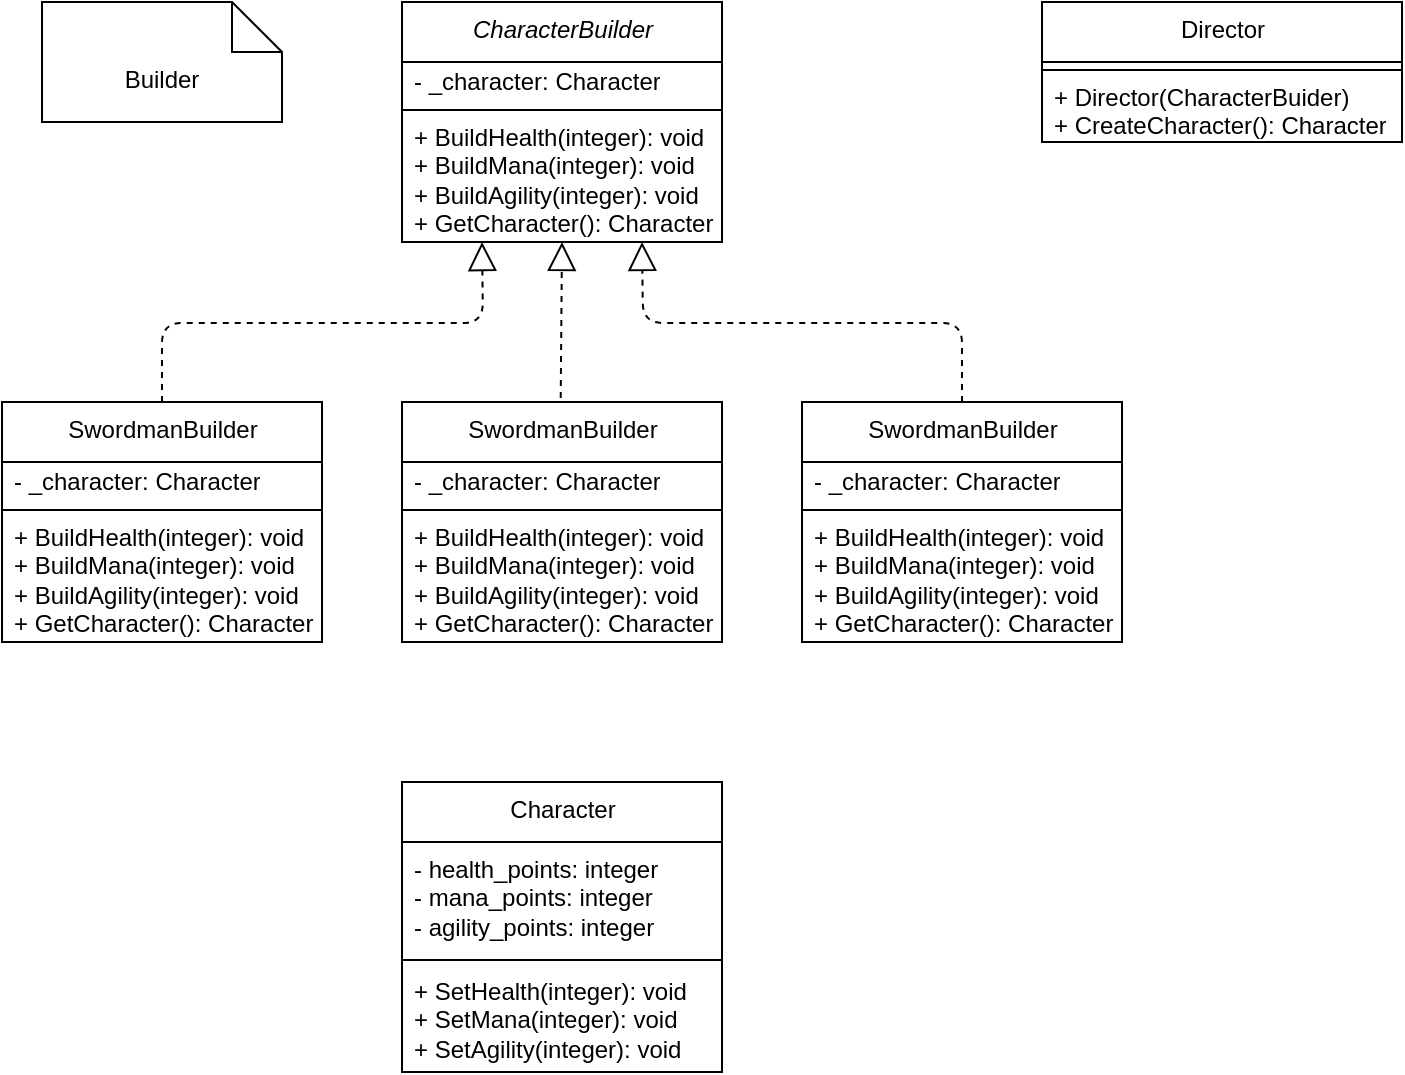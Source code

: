 <mxfile>
    <diagram id="UceJaLZVYc4ec1oxZYEs" name="Page-1">
        <mxGraphModel dx="1130" dy="773" grid="1" gridSize="10" guides="1" tooltips="1" connect="1" arrows="1" fold="1" page="1" pageScale="1" pageWidth="850" pageHeight="1100" math="0" shadow="0">
            <root>
                <mxCell id="0"/>
                <mxCell id="1" parent="0"/>
                <mxCell id="6" value="Character" style="swimlane;fontStyle=0;align=center;verticalAlign=top;childLayout=stackLayout;horizontal=1;startSize=30;horizontalStack=0;resizeParent=1;resizeParentMax=0;resizeLast=0;collapsible=0;marginBottom=0;html=1;" parent="1" vertex="1">
                    <mxGeometry x="250" y="470" width="160" height="145" as="geometry"/>
                </mxCell>
                <mxCell id="7" value="- health_points: integer&lt;br&gt;- mana_points: integer&lt;br&gt;- agility_points: integer" style="text;html=1;strokeColor=none;fillColor=none;align=left;verticalAlign=middle;spacingLeft=4;spacingRight=4;overflow=hidden;rotatable=0;points=[[0,0.5],[1,0.5]];portConstraint=eastwest;" parent="6" vertex="1">
                    <mxGeometry y="30" width="160" height="55" as="geometry"/>
                </mxCell>
                <mxCell id="11" value="" style="line;strokeWidth=1;fillColor=none;align=left;verticalAlign=middle;spacingTop=-1;spacingLeft=3;spacingRight=3;rotatable=0;labelPosition=right;points=[];portConstraint=eastwest;" parent="6" vertex="1">
                    <mxGeometry y="85" width="160" height="8" as="geometry"/>
                </mxCell>
                <mxCell id="13" value="+ SetHealth(integer): void&lt;br&gt;+ SetMana(integer):&amp;nbsp;void&lt;br&gt;+ SetAgility(integer):&amp;nbsp;void" style="text;html=1;strokeColor=none;fillColor=none;align=left;verticalAlign=middle;spacingLeft=4;spacingRight=4;overflow=hidden;rotatable=0;points=[[0,0.5],[1,0.5]];portConstraint=eastwest;" parent="6" vertex="1">
                    <mxGeometry y="93" width="160" height="52" as="geometry"/>
                </mxCell>
                <mxCell id="61" value="" style="endArrow=block;dashed=1;endFill=0;endSize=12;html=1;exitX=0.496;exitY=-0.017;exitDx=0;exitDy=0;exitPerimeter=0;" parent="1" source="68" edge="1">
                    <mxGeometry width="160" relative="1" as="geometry">
                        <mxPoint x="330" y="270.0" as="sourcePoint"/>
                        <mxPoint x="330" y="200" as="targetPoint"/>
                    </mxGeometry>
                </mxCell>
                <mxCell id="62" value="" style="endArrow=block;dashed=1;endFill=0;endSize=12;html=1;exitX=0.5;exitY=0;exitDx=0;exitDy=0;edgeStyle=orthogonalEdgeStyle;" parent="1" source="64" edge="1">
                    <mxGeometry width="160" relative="1" as="geometry">
                        <mxPoint x="130" y="270.0" as="sourcePoint"/>
                        <mxPoint x="290" y="200" as="targetPoint"/>
                    </mxGeometry>
                </mxCell>
                <mxCell id="63" value="" style="endArrow=block;dashed=1;endFill=0;endSize=12;html=1;exitX=0.5;exitY=0;exitDx=0;exitDy=0;edgeStyle=orthogonalEdgeStyle;" parent="1" source="72" edge="1">
                    <mxGeometry width="160" relative="1" as="geometry">
                        <mxPoint x="530" y="270.0" as="sourcePoint"/>
                        <mxPoint x="370" y="199.97" as="targetPoint"/>
                    </mxGeometry>
                </mxCell>
                <mxCell id="64" value="SwordmanBuilder" style="swimlane;fontStyle=0;align=center;verticalAlign=top;childLayout=stackLayout;horizontal=1;startSize=30;horizontalStack=0;resizeParent=1;resizeParentMax=0;resizeLast=0;collapsible=0;marginBottom=0;html=1;" parent="1" vertex="1">
                    <mxGeometry x="50" y="280" width="160" height="120" as="geometry"/>
                </mxCell>
                <mxCell id="65" value="- _character: Character" style="text;html=1;strokeColor=none;fillColor=none;align=left;verticalAlign=middle;spacingLeft=4;spacingRight=4;overflow=hidden;rotatable=0;points=[[0,0.5],[1,0.5]];portConstraint=eastwest;" parent="64" vertex="1">
                    <mxGeometry y="30" width="160" height="20" as="geometry"/>
                </mxCell>
                <mxCell id="66" value="" style="line;strokeWidth=1;fillColor=none;align=left;verticalAlign=middle;spacingTop=-1;spacingLeft=3;spacingRight=3;rotatable=0;labelPosition=right;points=[];portConstraint=eastwest;" parent="64" vertex="1">
                    <mxGeometry y="50" width="160" height="8" as="geometry"/>
                </mxCell>
                <mxCell id="67" value="+ BuildHealth(integer):&amp;nbsp;void&lt;br style=&quot;border-color: var(--border-color);&quot;&gt;+ BuildMana(integer):&amp;nbsp;void&lt;br style=&quot;border-color: var(--border-color);&quot;&gt;+ BuildAgility(integer):&amp;nbsp;void&lt;br style=&quot;border-color: var(--border-color);&quot;&gt;+ GetCharacter(): Character" style="text;html=1;strokeColor=none;fillColor=none;align=left;verticalAlign=middle;spacingLeft=4;spacingRight=4;overflow=hidden;rotatable=0;points=[[0,0.5],[1,0.5]];portConstraint=eastwest;" parent="64" vertex="1">
                    <mxGeometry y="58" width="160" height="62" as="geometry"/>
                </mxCell>
                <mxCell id="68" value="SwordmanBuilder" style="swimlane;fontStyle=0;align=center;verticalAlign=top;childLayout=stackLayout;horizontal=1;startSize=30;horizontalStack=0;resizeParent=1;resizeParentMax=0;resizeLast=0;collapsible=0;marginBottom=0;html=1;" parent="1" vertex="1">
                    <mxGeometry x="250" y="280" width="160" height="120" as="geometry"/>
                </mxCell>
                <mxCell id="69" value="- _character: Character" style="text;html=1;strokeColor=none;fillColor=none;align=left;verticalAlign=middle;spacingLeft=4;spacingRight=4;overflow=hidden;rotatable=0;points=[[0,0.5],[1,0.5]];portConstraint=eastwest;" parent="68" vertex="1">
                    <mxGeometry y="30" width="160" height="20" as="geometry"/>
                </mxCell>
                <mxCell id="70" value="" style="line;strokeWidth=1;fillColor=none;align=left;verticalAlign=middle;spacingTop=-1;spacingLeft=3;spacingRight=3;rotatable=0;labelPosition=right;points=[];portConstraint=eastwest;" parent="68" vertex="1">
                    <mxGeometry y="50" width="160" height="8" as="geometry"/>
                </mxCell>
                <mxCell id="71" value="+ BuildHealth(integer):&amp;nbsp;void&lt;br style=&quot;border-color: var(--border-color);&quot;&gt;+ BuildMana(integer):&amp;nbsp;void&lt;br style=&quot;border-color: var(--border-color);&quot;&gt;+ BuildAgility(integer):&amp;nbsp;void&lt;br style=&quot;border-color: var(--border-color);&quot;&gt;+ GetCharacter(): Character" style="text;html=1;strokeColor=none;fillColor=none;align=left;verticalAlign=middle;spacingLeft=4;spacingRight=4;overflow=hidden;rotatable=0;points=[[0,0.5],[1,0.5]];portConstraint=eastwest;" parent="68" vertex="1">
                    <mxGeometry y="58" width="160" height="62" as="geometry"/>
                </mxCell>
                <mxCell id="72" value="SwordmanBuilder" style="swimlane;fontStyle=0;align=center;verticalAlign=top;childLayout=stackLayout;horizontal=1;startSize=30;horizontalStack=0;resizeParent=1;resizeParentMax=0;resizeLast=0;collapsible=0;marginBottom=0;html=1;" parent="1" vertex="1">
                    <mxGeometry x="450" y="280" width="160" height="120" as="geometry"/>
                </mxCell>
                <mxCell id="73" value="- _character: Character" style="text;html=1;strokeColor=none;fillColor=none;align=left;verticalAlign=middle;spacingLeft=4;spacingRight=4;overflow=hidden;rotatable=0;points=[[0,0.5],[1,0.5]];portConstraint=eastwest;" parent="72" vertex="1">
                    <mxGeometry y="30" width="160" height="20" as="geometry"/>
                </mxCell>
                <mxCell id="74" value="" style="line;strokeWidth=1;fillColor=none;align=left;verticalAlign=middle;spacingTop=-1;spacingLeft=3;spacingRight=3;rotatable=0;labelPosition=right;points=[];portConstraint=eastwest;" parent="72" vertex="1">
                    <mxGeometry y="50" width="160" height="8" as="geometry"/>
                </mxCell>
                <mxCell id="75" value="+ BuildHealth(integer):&amp;nbsp;void&lt;br style=&quot;border-color: var(--border-color);&quot;&gt;+ BuildMana(integer):&amp;nbsp;void&lt;br style=&quot;border-color: var(--border-color);&quot;&gt;+ BuildAgility(integer):&amp;nbsp;void&lt;br style=&quot;border-color: var(--border-color);&quot;&gt;+ GetCharacter(): Character" style="text;html=1;strokeColor=none;fillColor=none;align=left;verticalAlign=middle;spacingLeft=4;spacingRight=4;overflow=hidden;rotatable=0;points=[[0,0.5],[1,0.5]];portConstraint=eastwest;" parent="72" vertex="1">
                    <mxGeometry y="58" width="160" height="62" as="geometry"/>
                </mxCell>
                <mxCell id="76" value="&lt;i&gt;CharacterBuilder&lt;/i&gt;" style="swimlane;fontStyle=0;align=center;verticalAlign=top;childLayout=stackLayout;horizontal=1;startSize=30;horizontalStack=0;resizeParent=1;resizeParentMax=0;resizeLast=0;collapsible=0;marginBottom=0;html=1;" parent="1" vertex="1">
                    <mxGeometry x="250" y="80" width="160" height="120" as="geometry"/>
                </mxCell>
                <mxCell id="77" value="- _character: Character" style="text;html=1;strokeColor=none;fillColor=none;align=left;verticalAlign=middle;spacingLeft=4;spacingRight=4;overflow=hidden;rotatable=0;points=[[0,0.5],[1,0.5]];portConstraint=eastwest;" parent="76" vertex="1">
                    <mxGeometry y="30" width="160" height="20" as="geometry"/>
                </mxCell>
                <mxCell id="78" value="" style="line;strokeWidth=1;fillColor=none;align=left;verticalAlign=middle;spacingTop=-1;spacingLeft=3;spacingRight=3;rotatable=0;labelPosition=right;points=[];portConstraint=eastwest;" parent="76" vertex="1">
                    <mxGeometry y="50" width="160" height="8" as="geometry"/>
                </mxCell>
                <mxCell id="79" value="+ BuildHealth(integer):&amp;nbsp;void&lt;br style=&quot;border-color: var(--border-color);&quot;&gt;+ BuildMana(integer):&amp;nbsp;void&lt;br style=&quot;border-color: var(--border-color);&quot;&gt;+ BuildAgility(integer):&amp;nbsp;void&lt;br style=&quot;border-color: var(--border-color);&quot;&gt;+ GetCharacter(): Character" style="text;html=1;strokeColor=none;fillColor=none;align=left;verticalAlign=middle;spacingLeft=4;spacingRight=4;overflow=hidden;rotatable=0;points=[[0,0.5],[1,0.5]];portConstraint=eastwest;" parent="76" vertex="1">
                    <mxGeometry y="58" width="160" height="62" as="geometry"/>
                </mxCell>
                <mxCell id="83" value="Director" style="swimlane;fontStyle=0;align=center;verticalAlign=top;childLayout=stackLayout;horizontal=1;startSize=30;horizontalStack=0;resizeParent=1;resizeParentMax=0;resizeLast=0;collapsible=0;marginBottom=0;html=1;" parent="1" vertex="1">
                    <mxGeometry x="570" y="80" width="180" height="70" as="geometry"/>
                </mxCell>
                <mxCell id="85" value="" style="line;strokeWidth=1;fillColor=none;align=left;verticalAlign=middle;spacingTop=-1;spacingLeft=3;spacingRight=3;rotatable=0;labelPosition=right;points=[];portConstraint=eastwest;" parent="83" vertex="1">
                    <mxGeometry y="30" width="180" height="8" as="geometry"/>
                </mxCell>
                <mxCell id="86" value="+ Director(CharacterBuider)&lt;br style=&quot;border-color: var(--border-color);&quot;&gt;+ CreateCharacter(): Character" style="text;html=1;strokeColor=none;fillColor=none;align=left;verticalAlign=middle;spacingLeft=4;spacingRight=4;overflow=hidden;rotatable=0;points=[[0,0.5],[1,0.5]];portConstraint=eastwest;" parent="83" vertex="1">
                    <mxGeometry y="38" width="180" height="32" as="geometry"/>
                </mxCell>
                <mxCell id="87" value="Builder" style="shape=note2;boundedLbl=1;whiteSpace=wrap;html=1;size=25;verticalAlign=top;align=center;strokeWidth=1;" vertex="1" parent="1">
                    <mxGeometry x="70" y="80" width="120" height="60" as="geometry"/>
                </mxCell>
            </root>
        </mxGraphModel>
    </diagram>
</mxfile>